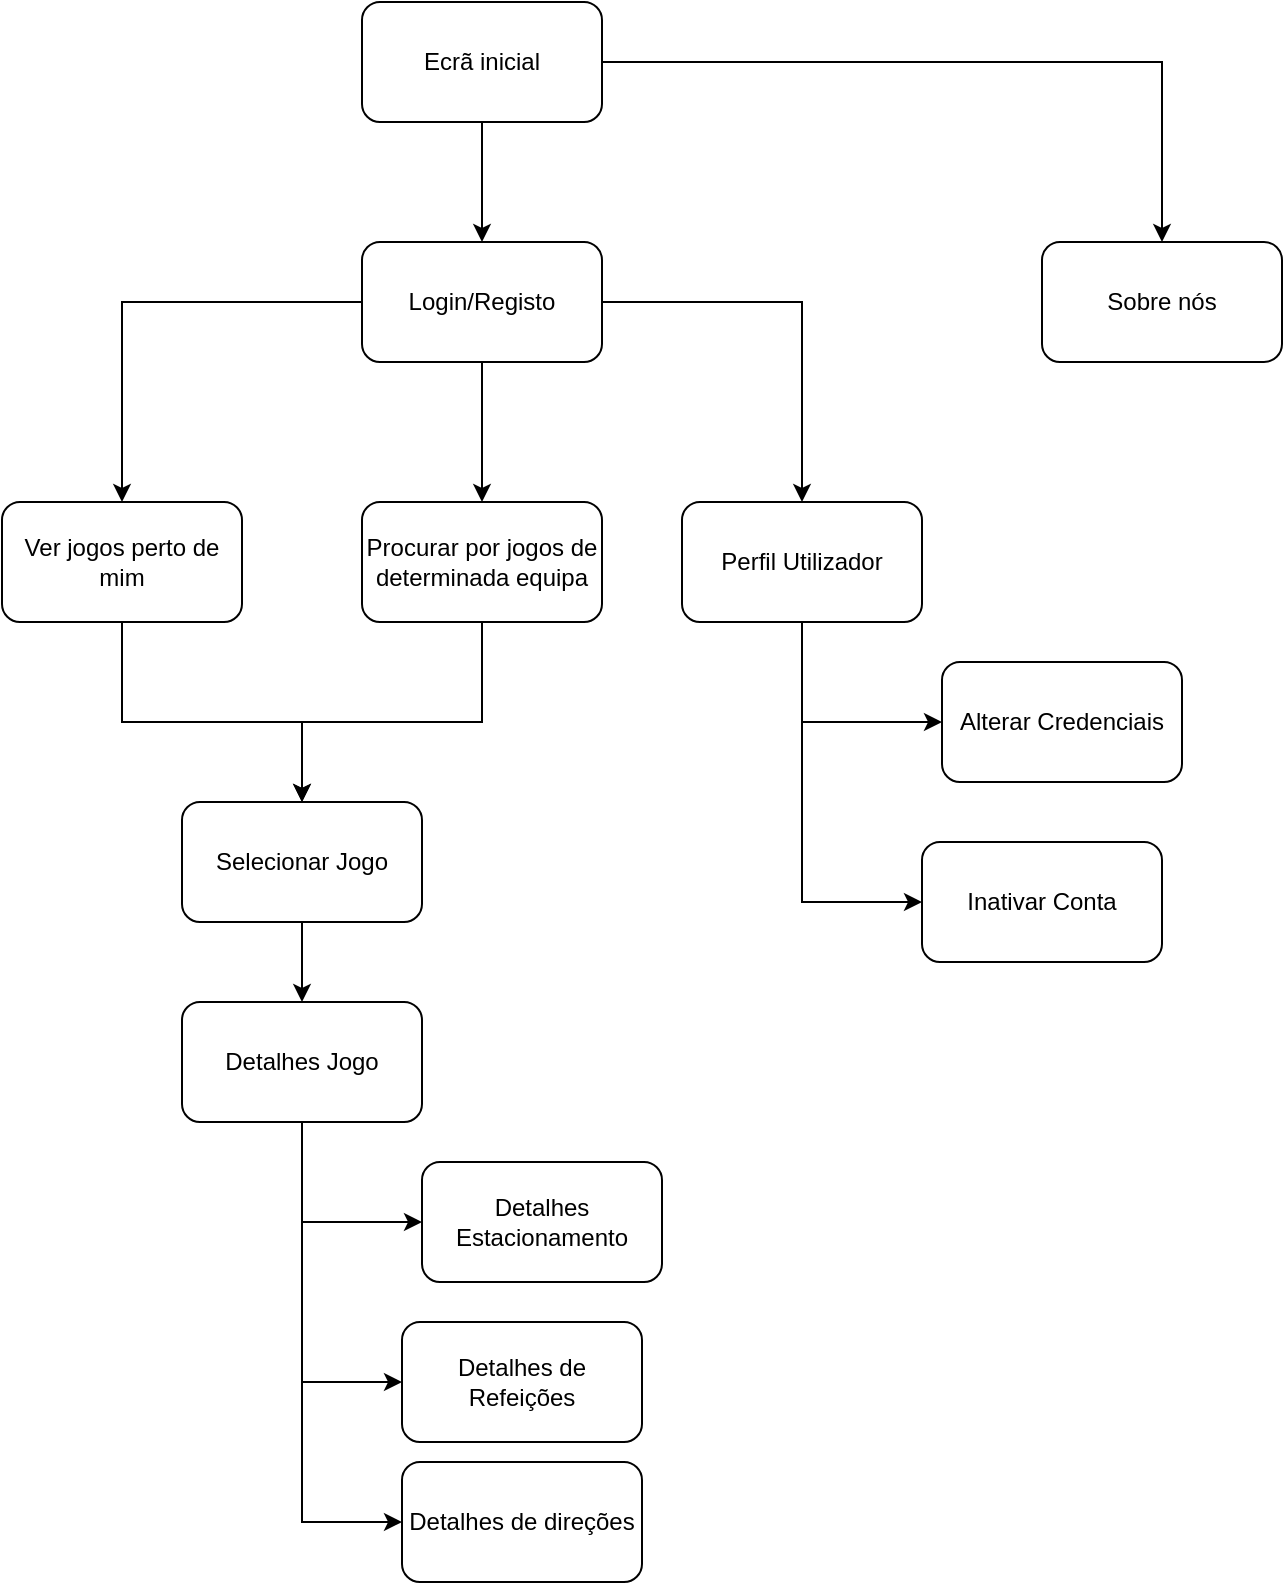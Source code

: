 <mxfile version="22.1.3" type="device">
  <diagram name="Página-1" id="YdoxaoMxAcrKadmhf8ba">
    <mxGraphModel dx="1195" dy="658" grid="1" gridSize="10" guides="1" tooltips="1" connect="1" arrows="1" fold="1" page="1" pageScale="1" pageWidth="827" pageHeight="1169" math="0" shadow="0">
      <root>
        <mxCell id="0" />
        <mxCell id="1" parent="0" />
        <mxCell id="6FDX0dz8mDDupZgGcFtC-3" value="" style="edgeStyle=orthogonalEdgeStyle;rounded=0;orthogonalLoop=1;jettySize=auto;html=1;" edge="1" parent="1" source="6FDX0dz8mDDupZgGcFtC-1" target="6FDX0dz8mDDupZgGcFtC-2">
          <mxGeometry relative="1" as="geometry" />
        </mxCell>
        <mxCell id="6FDX0dz8mDDupZgGcFtC-5" value="" style="edgeStyle=orthogonalEdgeStyle;rounded=0;orthogonalLoop=1;jettySize=auto;html=1;" edge="1" parent="1" source="6FDX0dz8mDDupZgGcFtC-1" target="6FDX0dz8mDDupZgGcFtC-4">
          <mxGeometry relative="1" as="geometry" />
        </mxCell>
        <mxCell id="6FDX0dz8mDDupZgGcFtC-1" value="Ecrã inicial" style="rounded=1;whiteSpace=wrap;html=1;" vertex="1" parent="1">
          <mxGeometry x="290" y="40" width="120" height="60" as="geometry" />
        </mxCell>
        <mxCell id="6FDX0dz8mDDupZgGcFtC-7" value="" style="edgeStyle=orthogonalEdgeStyle;rounded=0;orthogonalLoop=1;jettySize=auto;html=1;" edge="1" parent="1" source="6FDX0dz8mDDupZgGcFtC-2" target="6FDX0dz8mDDupZgGcFtC-6">
          <mxGeometry relative="1" as="geometry" />
        </mxCell>
        <mxCell id="6FDX0dz8mDDupZgGcFtC-9" value="" style="edgeStyle=orthogonalEdgeStyle;rounded=0;orthogonalLoop=1;jettySize=auto;html=1;" edge="1" parent="1" source="6FDX0dz8mDDupZgGcFtC-2" target="6FDX0dz8mDDupZgGcFtC-8">
          <mxGeometry relative="1" as="geometry" />
        </mxCell>
        <mxCell id="6FDX0dz8mDDupZgGcFtC-25" style="edgeStyle=orthogonalEdgeStyle;rounded=0;orthogonalLoop=1;jettySize=auto;html=1;" edge="1" parent="1" source="6FDX0dz8mDDupZgGcFtC-2" target="6FDX0dz8mDDupZgGcFtC-24">
          <mxGeometry relative="1" as="geometry" />
        </mxCell>
        <mxCell id="6FDX0dz8mDDupZgGcFtC-2" value="Login/Registo" style="whiteSpace=wrap;html=1;rounded=1;" vertex="1" parent="1">
          <mxGeometry x="290" y="160" width="120" height="60" as="geometry" />
        </mxCell>
        <mxCell id="6FDX0dz8mDDupZgGcFtC-4" value="Sobre nós" style="whiteSpace=wrap;html=1;rounded=1;arcSize=15;" vertex="1" parent="1">
          <mxGeometry x="630" y="160" width="120" height="60" as="geometry" />
        </mxCell>
        <mxCell id="6FDX0dz8mDDupZgGcFtC-36" value="" style="edgeStyle=orthogonalEdgeStyle;rounded=0;orthogonalLoop=1;jettySize=auto;html=1;" edge="1" parent="1" source="6FDX0dz8mDDupZgGcFtC-6" target="6FDX0dz8mDDupZgGcFtC-31">
          <mxGeometry relative="1" as="geometry">
            <Array as="points">
              <mxPoint x="170" y="400" />
              <mxPoint x="260" y="400" />
            </Array>
          </mxGeometry>
        </mxCell>
        <mxCell id="6FDX0dz8mDDupZgGcFtC-6" value="Ver jogos perto de mim" style="whiteSpace=wrap;html=1;rounded=1;" vertex="1" parent="1">
          <mxGeometry x="110" y="290" width="120" height="60" as="geometry" />
        </mxCell>
        <mxCell id="6FDX0dz8mDDupZgGcFtC-38" style="edgeStyle=orthogonalEdgeStyle;rounded=0;orthogonalLoop=1;jettySize=auto;html=1;exitX=0.5;exitY=1;exitDx=0;exitDy=0;entryX=0.5;entryY=0;entryDx=0;entryDy=0;" edge="1" parent="1" source="6FDX0dz8mDDupZgGcFtC-8" target="6FDX0dz8mDDupZgGcFtC-31">
          <mxGeometry relative="1" as="geometry">
            <Array as="points">
              <mxPoint x="350" y="400" />
              <mxPoint x="260" y="400" />
            </Array>
          </mxGeometry>
        </mxCell>
        <mxCell id="6FDX0dz8mDDupZgGcFtC-8" value="Procurar por jogos de determinada equipa" style="whiteSpace=wrap;html=1;rounded=1;" vertex="1" parent="1">
          <mxGeometry x="290" y="290" width="120" height="60" as="geometry" />
        </mxCell>
        <mxCell id="6FDX0dz8mDDupZgGcFtC-18" style="edgeStyle=orthogonalEdgeStyle;rounded=0;orthogonalLoop=1;jettySize=auto;html=1;entryX=0;entryY=0.5;entryDx=0;entryDy=0;" edge="1" parent="1" source="6FDX0dz8mDDupZgGcFtC-10" target="6FDX0dz8mDDupZgGcFtC-16">
          <mxGeometry relative="1" as="geometry" />
        </mxCell>
        <mxCell id="6FDX0dz8mDDupZgGcFtC-20" style="edgeStyle=orthogonalEdgeStyle;rounded=0;orthogonalLoop=1;jettySize=auto;html=1;exitX=0.5;exitY=1;exitDx=0;exitDy=0;entryX=0;entryY=0.5;entryDx=0;entryDy=0;" edge="1" parent="1" source="6FDX0dz8mDDupZgGcFtC-10" target="6FDX0dz8mDDupZgGcFtC-19">
          <mxGeometry relative="1" as="geometry" />
        </mxCell>
        <mxCell id="6FDX0dz8mDDupZgGcFtC-22" style="edgeStyle=orthogonalEdgeStyle;rounded=0;orthogonalLoop=1;jettySize=auto;html=1;exitX=0.5;exitY=1;exitDx=0;exitDy=0;entryX=0;entryY=0.5;entryDx=0;entryDy=0;" edge="1" parent="1" source="6FDX0dz8mDDupZgGcFtC-10" target="6FDX0dz8mDDupZgGcFtC-21">
          <mxGeometry relative="1" as="geometry" />
        </mxCell>
        <mxCell id="6FDX0dz8mDDupZgGcFtC-10" value="Detalhes Jogo" style="whiteSpace=wrap;html=1;rounded=1;" vertex="1" parent="1">
          <mxGeometry x="200" y="540" width="120" height="60" as="geometry" />
        </mxCell>
        <mxCell id="6FDX0dz8mDDupZgGcFtC-16" value="Detalhes Estacionamento" style="whiteSpace=wrap;html=1;rounded=1;" vertex="1" parent="1">
          <mxGeometry x="320" y="620" width="120" height="60" as="geometry" />
        </mxCell>
        <mxCell id="6FDX0dz8mDDupZgGcFtC-19" value="Detalhes de Refeições" style="whiteSpace=wrap;html=1;rounded=1;" vertex="1" parent="1">
          <mxGeometry x="310" y="700" width="120" height="60" as="geometry" />
        </mxCell>
        <mxCell id="6FDX0dz8mDDupZgGcFtC-21" value="Detalhes de direções" style="whiteSpace=wrap;html=1;rounded=1;" vertex="1" parent="1">
          <mxGeometry x="310" y="770" width="120" height="60" as="geometry" />
        </mxCell>
        <mxCell id="6FDX0dz8mDDupZgGcFtC-28" style="edgeStyle=orthogonalEdgeStyle;rounded=0;orthogonalLoop=1;jettySize=auto;html=1;entryX=0;entryY=0.5;entryDx=0;entryDy=0;exitX=0.5;exitY=1;exitDx=0;exitDy=0;" edge="1" parent="1" source="6FDX0dz8mDDupZgGcFtC-24" target="6FDX0dz8mDDupZgGcFtC-26">
          <mxGeometry relative="1" as="geometry" />
        </mxCell>
        <mxCell id="6FDX0dz8mDDupZgGcFtC-30" style="edgeStyle=orthogonalEdgeStyle;rounded=0;orthogonalLoop=1;jettySize=auto;html=1;exitX=0.5;exitY=1;exitDx=0;exitDy=0;entryX=0;entryY=0.5;entryDx=0;entryDy=0;" edge="1" parent="1" source="6FDX0dz8mDDupZgGcFtC-24" target="6FDX0dz8mDDupZgGcFtC-27">
          <mxGeometry relative="1" as="geometry" />
        </mxCell>
        <mxCell id="6FDX0dz8mDDupZgGcFtC-24" value="Perfil Utilizador" style="whiteSpace=wrap;html=1;rounded=1;" vertex="1" parent="1">
          <mxGeometry x="450" y="290" width="120" height="60" as="geometry" />
        </mxCell>
        <mxCell id="6FDX0dz8mDDupZgGcFtC-26" value="Alterar Credenciais" style="whiteSpace=wrap;html=1;rounded=1;arcSize=15;" vertex="1" parent="1">
          <mxGeometry x="580" y="370" width="120" height="60" as="geometry" />
        </mxCell>
        <mxCell id="6FDX0dz8mDDupZgGcFtC-27" value="Inativar Conta" style="whiteSpace=wrap;html=1;rounded=1;arcSize=15;" vertex="1" parent="1">
          <mxGeometry x="570" y="460" width="120" height="60" as="geometry" />
        </mxCell>
        <mxCell id="6FDX0dz8mDDupZgGcFtC-31" value="Selecionar Jogo" style="whiteSpace=wrap;html=1;rounded=1;" vertex="1" parent="1">
          <mxGeometry x="200" y="440" width="120" height="60" as="geometry" />
        </mxCell>
        <mxCell id="6FDX0dz8mDDupZgGcFtC-34" style="edgeStyle=orthogonalEdgeStyle;rounded=0;orthogonalLoop=1;jettySize=auto;html=1;exitX=0.5;exitY=1;exitDx=0;exitDy=0;entryX=0.5;entryY=0;entryDx=0;entryDy=0;" edge="1" parent="1" source="6FDX0dz8mDDupZgGcFtC-31" target="6FDX0dz8mDDupZgGcFtC-10">
          <mxGeometry relative="1" as="geometry" />
        </mxCell>
      </root>
    </mxGraphModel>
  </diagram>
</mxfile>
